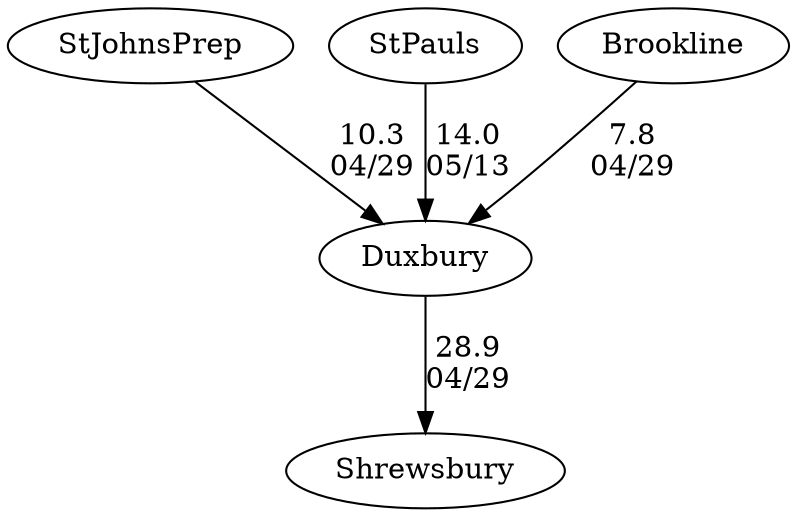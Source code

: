 digraph boys3foursDuxbury {Shrewsbury [URL="boys3foursDuxburyShrewsbury.html"];StJohnsPrep [URL="boys3foursDuxburyStJohnsPrep.html"];StPauls [URL="boys3foursDuxburyStPauls.html"];Duxbury [URL="boys3foursDuxburyDuxbury.html"];Brookline [URL="boys3foursDuxburyBrookline.html"];StPauls -> Duxbury[label="14.0
05/13", weight="86", tooltip="NEIRA,Duxbury High School and Hanover High School vs St. Paul's School			
Distance: 1500m Conditions: 15-18mph headwind and moderate chop. Some stronger gusts made conditions vary significantly between races. Floating starts were all close to the line, but varied slightly. Comments: In the boys' 1st boat race, the race officials brought the crews to the line, switching lanes between Duxbury and Hanover to get the crews to the start quickly and stay clear of the rocks near the start. The coxswains adapted quickly and raced effectively in their reordered lanes.
In all, the crews handled the challenging conditions well. All of the coxswains and crews were efficient and effective at the start, allowing us to start races safely and fairly. While the conditions were slow, they were consistent across the lanes, making for fair racing.
Thank you to the Duxbury and Hanover athletes and coaches for making the trip to Concord and for bringing both competitive spirit and sportsmanship to the racing.
None", URL="http://www.row2k.com/results/resultspage.cfm?UID=EE38F0905E1F3F78F1FB366540E55DE8&cat=1", random="random"]; 
StJohnsPrep -> Duxbury[label="10.3
04/29", weight="90", tooltip="NEIRA,Quinsigamond Cup			
Distance: 1500 Meters Conditions: Cross wind from Lane 6 with Variable Head/Tail wind Comments: Races were floating starts, please do no compare times. In the G4, there was a restart about 250 meters over the line. A special thank you to St. John's and Shrewsbury for hosting the day.
None", URL="http://www.row2k.com/results/resultspage.cfm?UID=1D682CBC1FCE36890658D2D28FE95424&cat=5", random="random"]; 
Brookline -> Duxbury[label="7.8
04/29", weight="93", tooltip="NEIRA,Quinsigamond Cup			
Distance: 1500 Meters Conditions: Cross wind from Lane 6 with Variable Head/Tail wind Comments: Races were floating starts, please do no compare times. In the G4, there was a restart about 250 meters over the line. A special thank you to St. John's and Shrewsbury for hosting the day.
None", URL="http://www.row2k.com/results/resultspage.cfm?UID=1D682CBC1FCE36890658D2D28FE95424&cat=5", random="random"]; 
Duxbury -> Shrewsbury[label="28.9
04/29", weight="72", tooltip="NEIRA,Quinsigamond Cup			
Distance: 1500 Meters Conditions: Cross wind from Lane 6 with Variable Head/Tail wind Comments: Races were floating starts, please do no compare times. In the G4, there was a restart about 250 meters over the line. A special thank you to St. John's and Shrewsbury for hosting the day.
None", URL="http://www.row2k.com/results/resultspage.cfm?UID=1D682CBC1FCE36890658D2D28FE95424&cat=5", random="random"]}